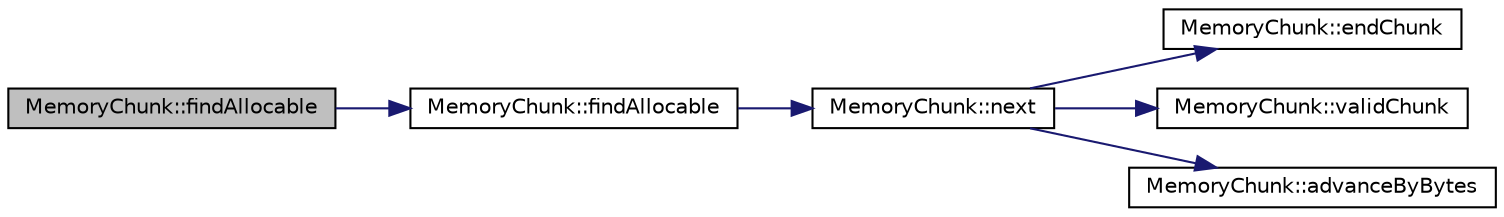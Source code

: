 digraph "MemoryChunk::findAllocable"
{
  edge [fontname="Helvetica",fontsize="10",labelfontname="Helvetica",labelfontsize="10"];
  node [fontname="Helvetica",fontsize="10",shape=record];
  rankdir="LR";
  Node50 [label="MemoryChunk::findAllocable",height=0.2,width=0.4,color="black", fillcolor="grey75", style="filled", fontcolor="black"];
  Node50 -> Node51 [color="midnightblue",fontsize="10",style="solid",fontname="Helvetica"];
  Node51 [label="MemoryChunk::findAllocable",height=0.2,width=0.4,color="black", fillcolor="white", style="filled",URL="$d4/d1d/class_memory_chunk.html#ab3b8549a3aef47a0bbcadce037225ed2"];
  Node51 -> Node52 [color="midnightblue",fontsize="10",style="solid",fontname="Helvetica"];
  Node52 [label="MemoryChunk::next",height=0.2,width=0.4,color="black", fillcolor="white", style="filled",URL="$d4/d1d/class_memory_chunk.html#a4cdc4796b4fe962c6cbf386bf82c4f0a"];
  Node52 -> Node53 [color="midnightblue",fontsize="10",style="solid",fontname="Helvetica"];
  Node53 [label="MemoryChunk::endChunk",height=0.2,width=0.4,color="black", fillcolor="white", style="filled",URL="$d4/d1d/class_memory_chunk.html#a5cb5ae2b25f743044da9ac8121eb810e"];
  Node52 -> Node54 [color="midnightblue",fontsize="10",style="solid",fontname="Helvetica"];
  Node54 [label="MemoryChunk::validChunk",height=0.2,width=0.4,color="black", fillcolor="white", style="filled",URL="$d4/d1d/class_memory_chunk.html#acc575b5a85e63afc79f121b6ba71fbb2"];
  Node52 -> Node55 [color="midnightblue",fontsize="10",style="solid",fontname="Helvetica"];
  Node55 [label="MemoryChunk::advanceByBytes",height=0.2,width=0.4,color="black", fillcolor="white", style="filled",URL="$d4/d1d/class_memory_chunk.html#aae8721905aad927f06d2a4860196d86f"];
}
